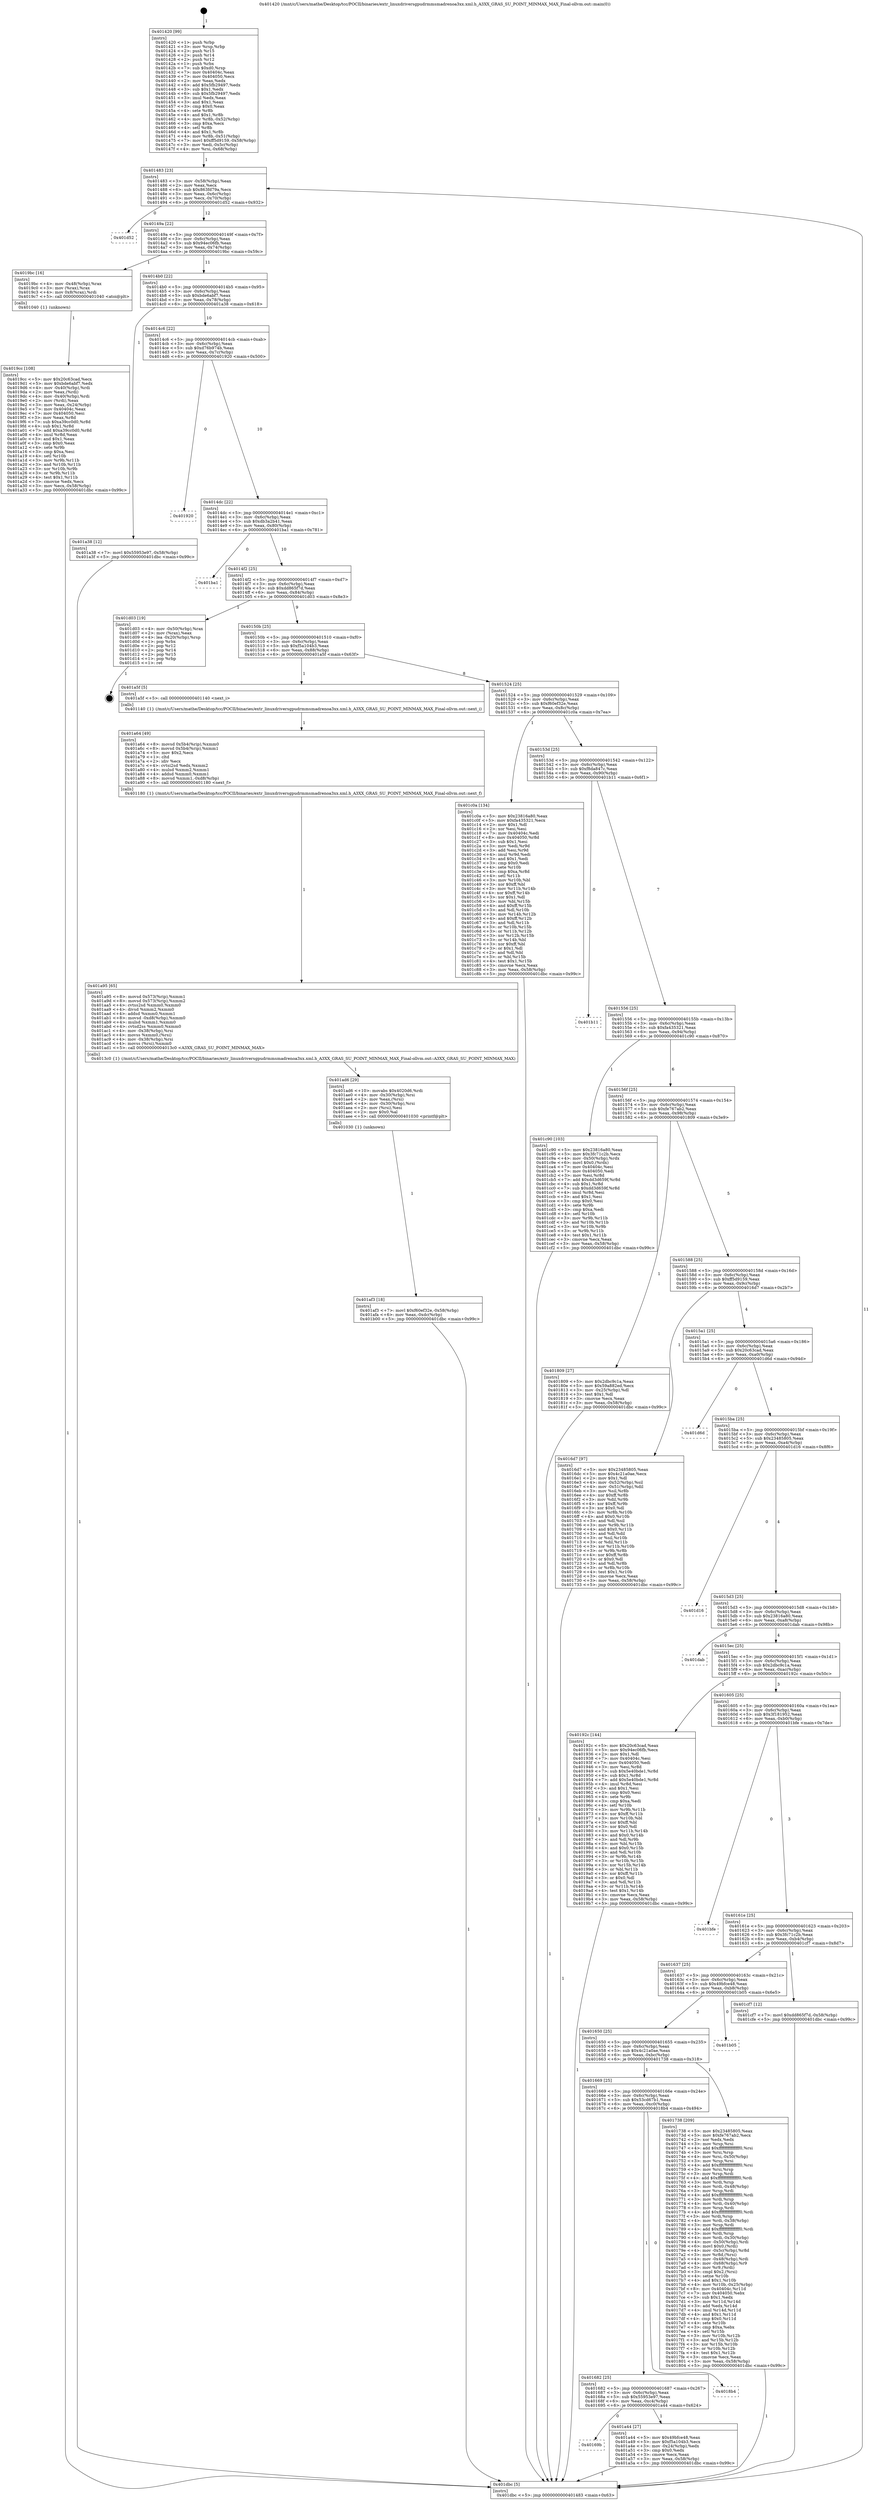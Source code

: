 digraph "0x401420" {
  label = "0x401420 (/mnt/c/Users/mathe/Desktop/tcc/POCII/binaries/extr_linuxdriversgpudrmmsmadrenoa3xx.xml.h_A3XX_GRAS_SU_POINT_MINMAX_MAX_Final-ollvm.out::main(0))"
  labelloc = "t"
  node[shape=record]

  Entry [label="",width=0.3,height=0.3,shape=circle,fillcolor=black,style=filled]
  "0x401483" [label="{
     0x401483 [23]\l
     | [instrs]\l
     &nbsp;&nbsp;0x401483 \<+3\>: mov -0x58(%rbp),%eax\l
     &nbsp;&nbsp;0x401486 \<+2\>: mov %eax,%ecx\l
     &nbsp;&nbsp;0x401488 \<+6\>: sub $0x863fd79a,%ecx\l
     &nbsp;&nbsp;0x40148e \<+3\>: mov %eax,-0x6c(%rbp)\l
     &nbsp;&nbsp;0x401491 \<+3\>: mov %ecx,-0x70(%rbp)\l
     &nbsp;&nbsp;0x401494 \<+6\>: je 0000000000401d52 \<main+0x932\>\l
  }"]
  "0x401d52" [label="{
     0x401d52\l
  }", style=dashed]
  "0x40149a" [label="{
     0x40149a [22]\l
     | [instrs]\l
     &nbsp;&nbsp;0x40149a \<+5\>: jmp 000000000040149f \<main+0x7f\>\l
     &nbsp;&nbsp;0x40149f \<+3\>: mov -0x6c(%rbp),%eax\l
     &nbsp;&nbsp;0x4014a2 \<+5\>: sub $0x94ec06fb,%eax\l
     &nbsp;&nbsp;0x4014a7 \<+3\>: mov %eax,-0x74(%rbp)\l
     &nbsp;&nbsp;0x4014aa \<+6\>: je 00000000004019bc \<main+0x59c\>\l
  }"]
  Exit [label="",width=0.3,height=0.3,shape=circle,fillcolor=black,style=filled,peripheries=2]
  "0x4019bc" [label="{
     0x4019bc [16]\l
     | [instrs]\l
     &nbsp;&nbsp;0x4019bc \<+4\>: mov -0x48(%rbp),%rax\l
     &nbsp;&nbsp;0x4019c0 \<+3\>: mov (%rax),%rax\l
     &nbsp;&nbsp;0x4019c3 \<+4\>: mov 0x8(%rax),%rdi\l
     &nbsp;&nbsp;0x4019c7 \<+5\>: call 0000000000401040 \<atoi@plt\>\l
     | [calls]\l
     &nbsp;&nbsp;0x401040 \{1\} (unknown)\l
  }"]
  "0x4014b0" [label="{
     0x4014b0 [22]\l
     | [instrs]\l
     &nbsp;&nbsp;0x4014b0 \<+5\>: jmp 00000000004014b5 \<main+0x95\>\l
     &nbsp;&nbsp;0x4014b5 \<+3\>: mov -0x6c(%rbp),%eax\l
     &nbsp;&nbsp;0x4014b8 \<+5\>: sub $0xbde6abf7,%eax\l
     &nbsp;&nbsp;0x4014bd \<+3\>: mov %eax,-0x78(%rbp)\l
     &nbsp;&nbsp;0x4014c0 \<+6\>: je 0000000000401a38 \<main+0x618\>\l
  }"]
  "0x401af3" [label="{
     0x401af3 [18]\l
     | [instrs]\l
     &nbsp;&nbsp;0x401af3 \<+7\>: movl $0xf60ef32e,-0x58(%rbp)\l
     &nbsp;&nbsp;0x401afa \<+6\>: mov %eax,-0xdc(%rbp)\l
     &nbsp;&nbsp;0x401b00 \<+5\>: jmp 0000000000401dbc \<main+0x99c\>\l
  }"]
  "0x401a38" [label="{
     0x401a38 [12]\l
     | [instrs]\l
     &nbsp;&nbsp;0x401a38 \<+7\>: movl $0x55953e97,-0x58(%rbp)\l
     &nbsp;&nbsp;0x401a3f \<+5\>: jmp 0000000000401dbc \<main+0x99c\>\l
  }"]
  "0x4014c6" [label="{
     0x4014c6 [22]\l
     | [instrs]\l
     &nbsp;&nbsp;0x4014c6 \<+5\>: jmp 00000000004014cb \<main+0xab\>\l
     &nbsp;&nbsp;0x4014cb \<+3\>: mov -0x6c(%rbp),%eax\l
     &nbsp;&nbsp;0x4014ce \<+5\>: sub $0xd76b974b,%eax\l
     &nbsp;&nbsp;0x4014d3 \<+3\>: mov %eax,-0x7c(%rbp)\l
     &nbsp;&nbsp;0x4014d6 \<+6\>: je 0000000000401920 \<main+0x500\>\l
  }"]
  "0x401ad6" [label="{
     0x401ad6 [29]\l
     | [instrs]\l
     &nbsp;&nbsp;0x401ad6 \<+10\>: movabs $0x4020d6,%rdi\l
     &nbsp;&nbsp;0x401ae0 \<+4\>: mov -0x30(%rbp),%rsi\l
     &nbsp;&nbsp;0x401ae4 \<+2\>: mov %eax,(%rsi)\l
     &nbsp;&nbsp;0x401ae6 \<+4\>: mov -0x30(%rbp),%rsi\l
     &nbsp;&nbsp;0x401aea \<+2\>: mov (%rsi),%esi\l
     &nbsp;&nbsp;0x401aec \<+2\>: mov $0x0,%al\l
     &nbsp;&nbsp;0x401aee \<+5\>: call 0000000000401030 \<printf@plt\>\l
     | [calls]\l
     &nbsp;&nbsp;0x401030 \{1\} (unknown)\l
  }"]
  "0x401920" [label="{
     0x401920\l
  }", style=dashed]
  "0x4014dc" [label="{
     0x4014dc [22]\l
     | [instrs]\l
     &nbsp;&nbsp;0x4014dc \<+5\>: jmp 00000000004014e1 \<main+0xc1\>\l
     &nbsp;&nbsp;0x4014e1 \<+3\>: mov -0x6c(%rbp),%eax\l
     &nbsp;&nbsp;0x4014e4 \<+5\>: sub $0xdb3a2b41,%eax\l
     &nbsp;&nbsp;0x4014e9 \<+3\>: mov %eax,-0x80(%rbp)\l
     &nbsp;&nbsp;0x4014ec \<+6\>: je 0000000000401ba1 \<main+0x781\>\l
  }"]
  "0x401a95" [label="{
     0x401a95 [65]\l
     | [instrs]\l
     &nbsp;&nbsp;0x401a95 \<+8\>: movsd 0x573(%rip),%xmm1\l
     &nbsp;&nbsp;0x401a9d \<+8\>: movsd 0x573(%rip),%xmm2\l
     &nbsp;&nbsp;0x401aa5 \<+4\>: cvtss2sd %xmm0,%xmm0\l
     &nbsp;&nbsp;0x401aa9 \<+4\>: divsd %xmm2,%xmm0\l
     &nbsp;&nbsp;0x401aad \<+4\>: addsd %xmm0,%xmm1\l
     &nbsp;&nbsp;0x401ab1 \<+8\>: movsd -0xd8(%rbp),%xmm0\l
     &nbsp;&nbsp;0x401ab9 \<+4\>: mulsd %xmm1,%xmm0\l
     &nbsp;&nbsp;0x401abd \<+4\>: cvtsd2ss %xmm0,%xmm0\l
     &nbsp;&nbsp;0x401ac1 \<+4\>: mov -0x38(%rbp),%rsi\l
     &nbsp;&nbsp;0x401ac5 \<+4\>: movss %xmm0,(%rsi)\l
     &nbsp;&nbsp;0x401ac9 \<+4\>: mov -0x38(%rbp),%rsi\l
     &nbsp;&nbsp;0x401acd \<+4\>: movss (%rsi),%xmm0\l
     &nbsp;&nbsp;0x401ad1 \<+5\>: call 00000000004013c0 \<A3XX_GRAS_SU_POINT_MINMAX_MAX\>\l
     | [calls]\l
     &nbsp;&nbsp;0x4013c0 \{1\} (/mnt/c/Users/mathe/Desktop/tcc/POCII/binaries/extr_linuxdriversgpudrmmsmadrenoa3xx.xml.h_A3XX_GRAS_SU_POINT_MINMAX_MAX_Final-ollvm.out::A3XX_GRAS_SU_POINT_MINMAX_MAX)\l
  }"]
  "0x401ba1" [label="{
     0x401ba1\l
  }", style=dashed]
  "0x4014f2" [label="{
     0x4014f2 [25]\l
     | [instrs]\l
     &nbsp;&nbsp;0x4014f2 \<+5\>: jmp 00000000004014f7 \<main+0xd7\>\l
     &nbsp;&nbsp;0x4014f7 \<+3\>: mov -0x6c(%rbp),%eax\l
     &nbsp;&nbsp;0x4014fa \<+5\>: sub $0xdd865f7d,%eax\l
     &nbsp;&nbsp;0x4014ff \<+6\>: mov %eax,-0x84(%rbp)\l
     &nbsp;&nbsp;0x401505 \<+6\>: je 0000000000401d03 \<main+0x8e3\>\l
  }"]
  "0x401a64" [label="{
     0x401a64 [49]\l
     | [instrs]\l
     &nbsp;&nbsp;0x401a64 \<+8\>: movsd 0x5b4(%rip),%xmm0\l
     &nbsp;&nbsp;0x401a6c \<+8\>: movsd 0x5b4(%rip),%xmm1\l
     &nbsp;&nbsp;0x401a74 \<+5\>: mov $0x2,%ecx\l
     &nbsp;&nbsp;0x401a79 \<+1\>: cltd\l
     &nbsp;&nbsp;0x401a7a \<+2\>: idiv %ecx\l
     &nbsp;&nbsp;0x401a7c \<+4\>: cvtsi2sd %edx,%xmm2\l
     &nbsp;&nbsp;0x401a80 \<+4\>: mulsd %xmm2,%xmm1\l
     &nbsp;&nbsp;0x401a84 \<+4\>: addsd %xmm0,%xmm1\l
     &nbsp;&nbsp;0x401a88 \<+8\>: movsd %xmm1,-0xd8(%rbp)\l
     &nbsp;&nbsp;0x401a90 \<+5\>: call 0000000000401180 \<next_f\>\l
     | [calls]\l
     &nbsp;&nbsp;0x401180 \{1\} (/mnt/c/Users/mathe/Desktop/tcc/POCII/binaries/extr_linuxdriversgpudrmmsmadrenoa3xx.xml.h_A3XX_GRAS_SU_POINT_MINMAX_MAX_Final-ollvm.out::next_f)\l
  }"]
  "0x401d03" [label="{
     0x401d03 [19]\l
     | [instrs]\l
     &nbsp;&nbsp;0x401d03 \<+4\>: mov -0x50(%rbp),%rax\l
     &nbsp;&nbsp;0x401d07 \<+2\>: mov (%rax),%eax\l
     &nbsp;&nbsp;0x401d09 \<+4\>: lea -0x20(%rbp),%rsp\l
     &nbsp;&nbsp;0x401d0d \<+1\>: pop %rbx\l
     &nbsp;&nbsp;0x401d0e \<+2\>: pop %r12\l
     &nbsp;&nbsp;0x401d10 \<+2\>: pop %r14\l
     &nbsp;&nbsp;0x401d12 \<+2\>: pop %r15\l
     &nbsp;&nbsp;0x401d14 \<+1\>: pop %rbp\l
     &nbsp;&nbsp;0x401d15 \<+1\>: ret\l
  }"]
  "0x40150b" [label="{
     0x40150b [25]\l
     | [instrs]\l
     &nbsp;&nbsp;0x40150b \<+5\>: jmp 0000000000401510 \<main+0xf0\>\l
     &nbsp;&nbsp;0x401510 \<+3\>: mov -0x6c(%rbp),%eax\l
     &nbsp;&nbsp;0x401513 \<+5\>: sub $0xf5a104b3,%eax\l
     &nbsp;&nbsp;0x401518 \<+6\>: mov %eax,-0x88(%rbp)\l
     &nbsp;&nbsp;0x40151e \<+6\>: je 0000000000401a5f \<main+0x63f\>\l
  }"]
  "0x40169b" [label="{
     0x40169b\l
  }", style=dashed]
  "0x401a5f" [label="{
     0x401a5f [5]\l
     | [instrs]\l
     &nbsp;&nbsp;0x401a5f \<+5\>: call 0000000000401140 \<next_i\>\l
     | [calls]\l
     &nbsp;&nbsp;0x401140 \{1\} (/mnt/c/Users/mathe/Desktop/tcc/POCII/binaries/extr_linuxdriversgpudrmmsmadrenoa3xx.xml.h_A3XX_GRAS_SU_POINT_MINMAX_MAX_Final-ollvm.out::next_i)\l
  }"]
  "0x401524" [label="{
     0x401524 [25]\l
     | [instrs]\l
     &nbsp;&nbsp;0x401524 \<+5\>: jmp 0000000000401529 \<main+0x109\>\l
     &nbsp;&nbsp;0x401529 \<+3\>: mov -0x6c(%rbp),%eax\l
     &nbsp;&nbsp;0x40152c \<+5\>: sub $0xf60ef32e,%eax\l
     &nbsp;&nbsp;0x401531 \<+6\>: mov %eax,-0x8c(%rbp)\l
     &nbsp;&nbsp;0x401537 \<+6\>: je 0000000000401c0a \<main+0x7ea\>\l
  }"]
  "0x401a44" [label="{
     0x401a44 [27]\l
     | [instrs]\l
     &nbsp;&nbsp;0x401a44 \<+5\>: mov $0x49bfce48,%eax\l
     &nbsp;&nbsp;0x401a49 \<+5\>: mov $0xf5a104b3,%ecx\l
     &nbsp;&nbsp;0x401a4e \<+3\>: mov -0x24(%rbp),%edx\l
     &nbsp;&nbsp;0x401a51 \<+3\>: cmp $0x0,%edx\l
     &nbsp;&nbsp;0x401a54 \<+3\>: cmove %ecx,%eax\l
     &nbsp;&nbsp;0x401a57 \<+3\>: mov %eax,-0x58(%rbp)\l
     &nbsp;&nbsp;0x401a5a \<+5\>: jmp 0000000000401dbc \<main+0x99c\>\l
  }"]
  "0x401c0a" [label="{
     0x401c0a [134]\l
     | [instrs]\l
     &nbsp;&nbsp;0x401c0a \<+5\>: mov $0x23816a80,%eax\l
     &nbsp;&nbsp;0x401c0f \<+5\>: mov $0xfa435321,%ecx\l
     &nbsp;&nbsp;0x401c14 \<+2\>: mov $0x1,%dl\l
     &nbsp;&nbsp;0x401c16 \<+2\>: xor %esi,%esi\l
     &nbsp;&nbsp;0x401c18 \<+7\>: mov 0x40404c,%edi\l
     &nbsp;&nbsp;0x401c1f \<+8\>: mov 0x404050,%r8d\l
     &nbsp;&nbsp;0x401c27 \<+3\>: sub $0x1,%esi\l
     &nbsp;&nbsp;0x401c2a \<+3\>: mov %edi,%r9d\l
     &nbsp;&nbsp;0x401c2d \<+3\>: add %esi,%r9d\l
     &nbsp;&nbsp;0x401c30 \<+4\>: imul %r9d,%edi\l
     &nbsp;&nbsp;0x401c34 \<+3\>: and $0x1,%edi\l
     &nbsp;&nbsp;0x401c37 \<+3\>: cmp $0x0,%edi\l
     &nbsp;&nbsp;0x401c3a \<+4\>: sete %r10b\l
     &nbsp;&nbsp;0x401c3e \<+4\>: cmp $0xa,%r8d\l
     &nbsp;&nbsp;0x401c42 \<+4\>: setl %r11b\l
     &nbsp;&nbsp;0x401c46 \<+3\>: mov %r10b,%bl\l
     &nbsp;&nbsp;0x401c49 \<+3\>: xor $0xff,%bl\l
     &nbsp;&nbsp;0x401c4c \<+3\>: mov %r11b,%r14b\l
     &nbsp;&nbsp;0x401c4f \<+4\>: xor $0xff,%r14b\l
     &nbsp;&nbsp;0x401c53 \<+3\>: xor $0x1,%dl\l
     &nbsp;&nbsp;0x401c56 \<+3\>: mov %bl,%r15b\l
     &nbsp;&nbsp;0x401c59 \<+4\>: and $0xff,%r15b\l
     &nbsp;&nbsp;0x401c5d \<+3\>: and %dl,%r10b\l
     &nbsp;&nbsp;0x401c60 \<+3\>: mov %r14b,%r12b\l
     &nbsp;&nbsp;0x401c63 \<+4\>: and $0xff,%r12b\l
     &nbsp;&nbsp;0x401c67 \<+3\>: and %dl,%r11b\l
     &nbsp;&nbsp;0x401c6a \<+3\>: or %r10b,%r15b\l
     &nbsp;&nbsp;0x401c6d \<+3\>: or %r11b,%r12b\l
     &nbsp;&nbsp;0x401c70 \<+3\>: xor %r12b,%r15b\l
     &nbsp;&nbsp;0x401c73 \<+3\>: or %r14b,%bl\l
     &nbsp;&nbsp;0x401c76 \<+3\>: xor $0xff,%bl\l
     &nbsp;&nbsp;0x401c79 \<+3\>: or $0x1,%dl\l
     &nbsp;&nbsp;0x401c7c \<+2\>: and %dl,%bl\l
     &nbsp;&nbsp;0x401c7e \<+3\>: or %bl,%r15b\l
     &nbsp;&nbsp;0x401c81 \<+4\>: test $0x1,%r15b\l
     &nbsp;&nbsp;0x401c85 \<+3\>: cmovne %ecx,%eax\l
     &nbsp;&nbsp;0x401c88 \<+3\>: mov %eax,-0x58(%rbp)\l
     &nbsp;&nbsp;0x401c8b \<+5\>: jmp 0000000000401dbc \<main+0x99c\>\l
  }"]
  "0x40153d" [label="{
     0x40153d [25]\l
     | [instrs]\l
     &nbsp;&nbsp;0x40153d \<+5\>: jmp 0000000000401542 \<main+0x122\>\l
     &nbsp;&nbsp;0x401542 \<+3\>: mov -0x6c(%rbp),%eax\l
     &nbsp;&nbsp;0x401545 \<+5\>: sub $0xf8da847c,%eax\l
     &nbsp;&nbsp;0x40154a \<+6\>: mov %eax,-0x90(%rbp)\l
     &nbsp;&nbsp;0x401550 \<+6\>: je 0000000000401b11 \<main+0x6f1\>\l
  }"]
  "0x401682" [label="{
     0x401682 [25]\l
     | [instrs]\l
     &nbsp;&nbsp;0x401682 \<+5\>: jmp 0000000000401687 \<main+0x267\>\l
     &nbsp;&nbsp;0x401687 \<+3\>: mov -0x6c(%rbp),%eax\l
     &nbsp;&nbsp;0x40168a \<+5\>: sub $0x55953e97,%eax\l
     &nbsp;&nbsp;0x40168f \<+6\>: mov %eax,-0xc4(%rbp)\l
     &nbsp;&nbsp;0x401695 \<+6\>: je 0000000000401a44 \<main+0x624\>\l
  }"]
  "0x401b11" [label="{
     0x401b11\l
  }", style=dashed]
  "0x401556" [label="{
     0x401556 [25]\l
     | [instrs]\l
     &nbsp;&nbsp;0x401556 \<+5\>: jmp 000000000040155b \<main+0x13b\>\l
     &nbsp;&nbsp;0x40155b \<+3\>: mov -0x6c(%rbp),%eax\l
     &nbsp;&nbsp;0x40155e \<+5\>: sub $0xfa435321,%eax\l
     &nbsp;&nbsp;0x401563 \<+6\>: mov %eax,-0x94(%rbp)\l
     &nbsp;&nbsp;0x401569 \<+6\>: je 0000000000401c90 \<main+0x870\>\l
  }"]
  "0x4018b4" [label="{
     0x4018b4\l
  }", style=dashed]
  "0x401c90" [label="{
     0x401c90 [103]\l
     | [instrs]\l
     &nbsp;&nbsp;0x401c90 \<+5\>: mov $0x23816a80,%eax\l
     &nbsp;&nbsp;0x401c95 \<+5\>: mov $0x3fc71c2b,%ecx\l
     &nbsp;&nbsp;0x401c9a \<+4\>: mov -0x50(%rbp),%rdx\l
     &nbsp;&nbsp;0x401c9e \<+6\>: movl $0x0,(%rdx)\l
     &nbsp;&nbsp;0x401ca4 \<+7\>: mov 0x40404c,%esi\l
     &nbsp;&nbsp;0x401cab \<+7\>: mov 0x404050,%edi\l
     &nbsp;&nbsp;0x401cb2 \<+3\>: mov %esi,%r8d\l
     &nbsp;&nbsp;0x401cb5 \<+7\>: add $0xdd3d659f,%r8d\l
     &nbsp;&nbsp;0x401cbc \<+4\>: sub $0x1,%r8d\l
     &nbsp;&nbsp;0x401cc0 \<+7\>: sub $0xdd3d659f,%r8d\l
     &nbsp;&nbsp;0x401cc7 \<+4\>: imul %r8d,%esi\l
     &nbsp;&nbsp;0x401ccb \<+3\>: and $0x1,%esi\l
     &nbsp;&nbsp;0x401cce \<+3\>: cmp $0x0,%esi\l
     &nbsp;&nbsp;0x401cd1 \<+4\>: sete %r9b\l
     &nbsp;&nbsp;0x401cd5 \<+3\>: cmp $0xa,%edi\l
     &nbsp;&nbsp;0x401cd8 \<+4\>: setl %r10b\l
     &nbsp;&nbsp;0x401cdc \<+3\>: mov %r9b,%r11b\l
     &nbsp;&nbsp;0x401cdf \<+3\>: and %r10b,%r11b\l
     &nbsp;&nbsp;0x401ce2 \<+3\>: xor %r10b,%r9b\l
     &nbsp;&nbsp;0x401ce5 \<+3\>: or %r9b,%r11b\l
     &nbsp;&nbsp;0x401ce8 \<+4\>: test $0x1,%r11b\l
     &nbsp;&nbsp;0x401cec \<+3\>: cmovne %ecx,%eax\l
     &nbsp;&nbsp;0x401cef \<+3\>: mov %eax,-0x58(%rbp)\l
     &nbsp;&nbsp;0x401cf2 \<+5\>: jmp 0000000000401dbc \<main+0x99c\>\l
  }"]
  "0x40156f" [label="{
     0x40156f [25]\l
     | [instrs]\l
     &nbsp;&nbsp;0x40156f \<+5\>: jmp 0000000000401574 \<main+0x154\>\l
     &nbsp;&nbsp;0x401574 \<+3\>: mov -0x6c(%rbp),%eax\l
     &nbsp;&nbsp;0x401577 \<+5\>: sub $0xfe767ab2,%eax\l
     &nbsp;&nbsp;0x40157c \<+6\>: mov %eax,-0x98(%rbp)\l
     &nbsp;&nbsp;0x401582 \<+6\>: je 0000000000401809 \<main+0x3e9\>\l
  }"]
  "0x4019cc" [label="{
     0x4019cc [108]\l
     | [instrs]\l
     &nbsp;&nbsp;0x4019cc \<+5\>: mov $0x20c63cad,%ecx\l
     &nbsp;&nbsp;0x4019d1 \<+5\>: mov $0xbde6abf7,%edx\l
     &nbsp;&nbsp;0x4019d6 \<+4\>: mov -0x40(%rbp),%rdi\l
     &nbsp;&nbsp;0x4019da \<+2\>: mov %eax,(%rdi)\l
     &nbsp;&nbsp;0x4019dc \<+4\>: mov -0x40(%rbp),%rdi\l
     &nbsp;&nbsp;0x4019e0 \<+2\>: mov (%rdi),%eax\l
     &nbsp;&nbsp;0x4019e2 \<+3\>: mov %eax,-0x24(%rbp)\l
     &nbsp;&nbsp;0x4019e5 \<+7\>: mov 0x40404c,%eax\l
     &nbsp;&nbsp;0x4019ec \<+7\>: mov 0x404050,%esi\l
     &nbsp;&nbsp;0x4019f3 \<+3\>: mov %eax,%r8d\l
     &nbsp;&nbsp;0x4019f6 \<+7\>: sub $0xa39cc0d0,%r8d\l
     &nbsp;&nbsp;0x4019fd \<+4\>: sub $0x1,%r8d\l
     &nbsp;&nbsp;0x401a01 \<+7\>: add $0xa39cc0d0,%r8d\l
     &nbsp;&nbsp;0x401a08 \<+4\>: imul %r8d,%eax\l
     &nbsp;&nbsp;0x401a0c \<+3\>: and $0x1,%eax\l
     &nbsp;&nbsp;0x401a0f \<+3\>: cmp $0x0,%eax\l
     &nbsp;&nbsp;0x401a12 \<+4\>: sete %r9b\l
     &nbsp;&nbsp;0x401a16 \<+3\>: cmp $0xa,%esi\l
     &nbsp;&nbsp;0x401a19 \<+4\>: setl %r10b\l
     &nbsp;&nbsp;0x401a1d \<+3\>: mov %r9b,%r11b\l
     &nbsp;&nbsp;0x401a20 \<+3\>: and %r10b,%r11b\l
     &nbsp;&nbsp;0x401a23 \<+3\>: xor %r10b,%r9b\l
     &nbsp;&nbsp;0x401a26 \<+3\>: or %r9b,%r11b\l
     &nbsp;&nbsp;0x401a29 \<+4\>: test $0x1,%r11b\l
     &nbsp;&nbsp;0x401a2d \<+3\>: cmovne %edx,%ecx\l
     &nbsp;&nbsp;0x401a30 \<+3\>: mov %ecx,-0x58(%rbp)\l
     &nbsp;&nbsp;0x401a33 \<+5\>: jmp 0000000000401dbc \<main+0x99c\>\l
  }"]
  "0x401809" [label="{
     0x401809 [27]\l
     | [instrs]\l
     &nbsp;&nbsp;0x401809 \<+5\>: mov $0x2dbc9c1a,%eax\l
     &nbsp;&nbsp;0x40180e \<+5\>: mov $0x59a882ed,%ecx\l
     &nbsp;&nbsp;0x401813 \<+3\>: mov -0x25(%rbp),%dl\l
     &nbsp;&nbsp;0x401816 \<+3\>: test $0x1,%dl\l
     &nbsp;&nbsp;0x401819 \<+3\>: cmovne %ecx,%eax\l
     &nbsp;&nbsp;0x40181c \<+3\>: mov %eax,-0x58(%rbp)\l
     &nbsp;&nbsp;0x40181f \<+5\>: jmp 0000000000401dbc \<main+0x99c\>\l
  }"]
  "0x401588" [label="{
     0x401588 [25]\l
     | [instrs]\l
     &nbsp;&nbsp;0x401588 \<+5\>: jmp 000000000040158d \<main+0x16d\>\l
     &nbsp;&nbsp;0x40158d \<+3\>: mov -0x6c(%rbp),%eax\l
     &nbsp;&nbsp;0x401590 \<+5\>: sub $0xff5d9159,%eax\l
     &nbsp;&nbsp;0x401595 \<+6\>: mov %eax,-0x9c(%rbp)\l
     &nbsp;&nbsp;0x40159b \<+6\>: je 00000000004016d7 \<main+0x2b7\>\l
  }"]
  "0x401669" [label="{
     0x401669 [25]\l
     | [instrs]\l
     &nbsp;&nbsp;0x401669 \<+5\>: jmp 000000000040166e \<main+0x24e\>\l
     &nbsp;&nbsp;0x40166e \<+3\>: mov -0x6c(%rbp),%eax\l
     &nbsp;&nbsp;0x401671 \<+5\>: sub $0x53cd67b1,%eax\l
     &nbsp;&nbsp;0x401676 \<+6\>: mov %eax,-0xc0(%rbp)\l
     &nbsp;&nbsp;0x40167c \<+6\>: je 00000000004018b4 \<main+0x494\>\l
  }"]
  "0x4016d7" [label="{
     0x4016d7 [97]\l
     | [instrs]\l
     &nbsp;&nbsp;0x4016d7 \<+5\>: mov $0x23485805,%eax\l
     &nbsp;&nbsp;0x4016dc \<+5\>: mov $0x4c21a0ae,%ecx\l
     &nbsp;&nbsp;0x4016e1 \<+2\>: mov $0x1,%dl\l
     &nbsp;&nbsp;0x4016e3 \<+4\>: mov -0x52(%rbp),%sil\l
     &nbsp;&nbsp;0x4016e7 \<+4\>: mov -0x51(%rbp),%dil\l
     &nbsp;&nbsp;0x4016eb \<+3\>: mov %sil,%r8b\l
     &nbsp;&nbsp;0x4016ee \<+4\>: xor $0xff,%r8b\l
     &nbsp;&nbsp;0x4016f2 \<+3\>: mov %dil,%r9b\l
     &nbsp;&nbsp;0x4016f5 \<+4\>: xor $0xff,%r9b\l
     &nbsp;&nbsp;0x4016f9 \<+3\>: xor $0x0,%dl\l
     &nbsp;&nbsp;0x4016fc \<+3\>: mov %r8b,%r10b\l
     &nbsp;&nbsp;0x4016ff \<+4\>: and $0x0,%r10b\l
     &nbsp;&nbsp;0x401703 \<+3\>: and %dl,%sil\l
     &nbsp;&nbsp;0x401706 \<+3\>: mov %r9b,%r11b\l
     &nbsp;&nbsp;0x401709 \<+4\>: and $0x0,%r11b\l
     &nbsp;&nbsp;0x40170d \<+3\>: and %dl,%dil\l
     &nbsp;&nbsp;0x401710 \<+3\>: or %sil,%r10b\l
     &nbsp;&nbsp;0x401713 \<+3\>: or %dil,%r11b\l
     &nbsp;&nbsp;0x401716 \<+3\>: xor %r11b,%r10b\l
     &nbsp;&nbsp;0x401719 \<+3\>: or %r9b,%r8b\l
     &nbsp;&nbsp;0x40171c \<+4\>: xor $0xff,%r8b\l
     &nbsp;&nbsp;0x401720 \<+3\>: or $0x0,%dl\l
     &nbsp;&nbsp;0x401723 \<+3\>: and %dl,%r8b\l
     &nbsp;&nbsp;0x401726 \<+3\>: or %r8b,%r10b\l
     &nbsp;&nbsp;0x401729 \<+4\>: test $0x1,%r10b\l
     &nbsp;&nbsp;0x40172d \<+3\>: cmovne %ecx,%eax\l
     &nbsp;&nbsp;0x401730 \<+3\>: mov %eax,-0x58(%rbp)\l
     &nbsp;&nbsp;0x401733 \<+5\>: jmp 0000000000401dbc \<main+0x99c\>\l
  }"]
  "0x4015a1" [label="{
     0x4015a1 [25]\l
     | [instrs]\l
     &nbsp;&nbsp;0x4015a1 \<+5\>: jmp 00000000004015a6 \<main+0x186\>\l
     &nbsp;&nbsp;0x4015a6 \<+3\>: mov -0x6c(%rbp),%eax\l
     &nbsp;&nbsp;0x4015a9 \<+5\>: sub $0x20c63cad,%eax\l
     &nbsp;&nbsp;0x4015ae \<+6\>: mov %eax,-0xa0(%rbp)\l
     &nbsp;&nbsp;0x4015b4 \<+6\>: je 0000000000401d6d \<main+0x94d\>\l
  }"]
  "0x401dbc" [label="{
     0x401dbc [5]\l
     | [instrs]\l
     &nbsp;&nbsp;0x401dbc \<+5\>: jmp 0000000000401483 \<main+0x63\>\l
  }"]
  "0x401420" [label="{
     0x401420 [99]\l
     | [instrs]\l
     &nbsp;&nbsp;0x401420 \<+1\>: push %rbp\l
     &nbsp;&nbsp;0x401421 \<+3\>: mov %rsp,%rbp\l
     &nbsp;&nbsp;0x401424 \<+2\>: push %r15\l
     &nbsp;&nbsp;0x401426 \<+2\>: push %r14\l
     &nbsp;&nbsp;0x401428 \<+2\>: push %r12\l
     &nbsp;&nbsp;0x40142a \<+1\>: push %rbx\l
     &nbsp;&nbsp;0x40142b \<+7\>: sub $0xd0,%rsp\l
     &nbsp;&nbsp;0x401432 \<+7\>: mov 0x40404c,%eax\l
     &nbsp;&nbsp;0x401439 \<+7\>: mov 0x404050,%ecx\l
     &nbsp;&nbsp;0x401440 \<+2\>: mov %eax,%edx\l
     &nbsp;&nbsp;0x401442 \<+6\>: add $0x5fb29497,%edx\l
     &nbsp;&nbsp;0x401448 \<+3\>: sub $0x1,%edx\l
     &nbsp;&nbsp;0x40144b \<+6\>: sub $0x5fb29497,%edx\l
     &nbsp;&nbsp;0x401451 \<+3\>: imul %edx,%eax\l
     &nbsp;&nbsp;0x401454 \<+3\>: and $0x1,%eax\l
     &nbsp;&nbsp;0x401457 \<+3\>: cmp $0x0,%eax\l
     &nbsp;&nbsp;0x40145a \<+4\>: sete %r8b\l
     &nbsp;&nbsp;0x40145e \<+4\>: and $0x1,%r8b\l
     &nbsp;&nbsp;0x401462 \<+4\>: mov %r8b,-0x52(%rbp)\l
     &nbsp;&nbsp;0x401466 \<+3\>: cmp $0xa,%ecx\l
     &nbsp;&nbsp;0x401469 \<+4\>: setl %r8b\l
     &nbsp;&nbsp;0x40146d \<+4\>: and $0x1,%r8b\l
     &nbsp;&nbsp;0x401471 \<+4\>: mov %r8b,-0x51(%rbp)\l
     &nbsp;&nbsp;0x401475 \<+7\>: movl $0xff5d9159,-0x58(%rbp)\l
     &nbsp;&nbsp;0x40147c \<+3\>: mov %edi,-0x5c(%rbp)\l
     &nbsp;&nbsp;0x40147f \<+4\>: mov %rsi,-0x68(%rbp)\l
  }"]
  "0x401738" [label="{
     0x401738 [209]\l
     | [instrs]\l
     &nbsp;&nbsp;0x401738 \<+5\>: mov $0x23485805,%eax\l
     &nbsp;&nbsp;0x40173d \<+5\>: mov $0xfe767ab2,%ecx\l
     &nbsp;&nbsp;0x401742 \<+2\>: xor %edx,%edx\l
     &nbsp;&nbsp;0x401744 \<+3\>: mov %rsp,%rsi\l
     &nbsp;&nbsp;0x401747 \<+4\>: add $0xfffffffffffffff0,%rsi\l
     &nbsp;&nbsp;0x40174b \<+3\>: mov %rsi,%rsp\l
     &nbsp;&nbsp;0x40174e \<+4\>: mov %rsi,-0x50(%rbp)\l
     &nbsp;&nbsp;0x401752 \<+3\>: mov %rsp,%rsi\l
     &nbsp;&nbsp;0x401755 \<+4\>: add $0xfffffffffffffff0,%rsi\l
     &nbsp;&nbsp;0x401759 \<+3\>: mov %rsi,%rsp\l
     &nbsp;&nbsp;0x40175c \<+3\>: mov %rsp,%rdi\l
     &nbsp;&nbsp;0x40175f \<+4\>: add $0xfffffffffffffff0,%rdi\l
     &nbsp;&nbsp;0x401763 \<+3\>: mov %rdi,%rsp\l
     &nbsp;&nbsp;0x401766 \<+4\>: mov %rdi,-0x48(%rbp)\l
     &nbsp;&nbsp;0x40176a \<+3\>: mov %rsp,%rdi\l
     &nbsp;&nbsp;0x40176d \<+4\>: add $0xfffffffffffffff0,%rdi\l
     &nbsp;&nbsp;0x401771 \<+3\>: mov %rdi,%rsp\l
     &nbsp;&nbsp;0x401774 \<+4\>: mov %rdi,-0x40(%rbp)\l
     &nbsp;&nbsp;0x401778 \<+3\>: mov %rsp,%rdi\l
     &nbsp;&nbsp;0x40177b \<+4\>: add $0xfffffffffffffff0,%rdi\l
     &nbsp;&nbsp;0x40177f \<+3\>: mov %rdi,%rsp\l
     &nbsp;&nbsp;0x401782 \<+4\>: mov %rdi,-0x38(%rbp)\l
     &nbsp;&nbsp;0x401786 \<+3\>: mov %rsp,%rdi\l
     &nbsp;&nbsp;0x401789 \<+4\>: add $0xfffffffffffffff0,%rdi\l
     &nbsp;&nbsp;0x40178d \<+3\>: mov %rdi,%rsp\l
     &nbsp;&nbsp;0x401790 \<+4\>: mov %rdi,-0x30(%rbp)\l
     &nbsp;&nbsp;0x401794 \<+4\>: mov -0x50(%rbp),%rdi\l
     &nbsp;&nbsp;0x401798 \<+6\>: movl $0x0,(%rdi)\l
     &nbsp;&nbsp;0x40179e \<+4\>: mov -0x5c(%rbp),%r8d\l
     &nbsp;&nbsp;0x4017a2 \<+3\>: mov %r8d,(%rsi)\l
     &nbsp;&nbsp;0x4017a5 \<+4\>: mov -0x48(%rbp),%rdi\l
     &nbsp;&nbsp;0x4017a9 \<+4\>: mov -0x68(%rbp),%r9\l
     &nbsp;&nbsp;0x4017ad \<+3\>: mov %r9,(%rdi)\l
     &nbsp;&nbsp;0x4017b0 \<+3\>: cmpl $0x2,(%rsi)\l
     &nbsp;&nbsp;0x4017b3 \<+4\>: setne %r10b\l
     &nbsp;&nbsp;0x4017b7 \<+4\>: and $0x1,%r10b\l
     &nbsp;&nbsp;0x4017bb \<+4\>: mov %r10b,-0x25(%rbp)\l
     &nbsp;&nbsp;0x4017bf \<+8\>: mov 0x40404c,%r11d\l
     &nbsp;&nbsp;0x4017c7 \<+7\>: mov 0x404050,%ebx\l
     &nbsp;&nbsp;0x4017ce \<+3\>: sub $0x1,%edx\l
     &nbsp;&nbsp;0x4017d1 \<+3\>: mov %r11d,%r14d\l
     &nbsp;&nbsp;0x4017d4 \<+3\>: add %edx,%r14d\l
     &nbsp;&nbsp;0x4017d7 \<+4\>: imul %r14d,%r11d\l
     &nbsp;&nbsp;0x4017db \<+4\>: and $0x1,%r11d\l
     &nbsp;&nbsp;0x4017df \<+4\>: cmp $0x0,%r11d\l
     &nbsp;&nbsp;0x4017e3 \<+4\>: sete %r10b\l
     &nbsp;&nbsp;0x4017e7 \<+3\>: cmp $0xa,%ebx\l
     &nbsp;&nbsp;0x4017ea \<+4\>: setl %r15b\l
     &nbsp;&nbsp;0x4017ee \<+3\>: mov %r10b,%r12b\l
     &nbsp;&nbsp;0x4017f1 \<+3\>: and %r15b,%r12b\l
     &nbsp;&nbsp;0x4017f4 \<+3\>: xor %r15b,%r10b\l
     &nbsp;&nbsp;0x4017f7 \<+3\>: or %r10b,%r12b\l
     &nbsp;&nbsp;0x4017fa \<+4\>: test $0x1,%r12b\l
     &nbsp;&nbsp;0x4017fe \<+3\>: cmovne %ecx,%eax\l
     &nbsp;&nbsp;0x401801 \<+3\>: mov %eax,-0x58(%rbp)\l
     &nbsp;&nbsp;0x401804 \<+5\>: jmp 0000000000401dbc \<main+0x99c\>\l
  }"]
  "0x401d6d" [label="{
     0x401d6d\l
  }", style=dashed]
  "0x4015ba" [label="{
     0x4015ba [25]\l
     | [instrs]\l
     &nbsp;&nbsp;0x4015ba \<+5\>: jmp 00000000004015bf \<main+0x19f\>\l
     &nbsp;&nbsp;0x4015bf \<+3\>: mov -0x6c(%rbp),%eax\l
     &nbsp;&nbsp;0x4015c2 \<+5\>: sub $0x23485805,%eax\l
     &nbsp;&nbsp;0x4015c7 \<+6\>: mov %eax,-0xa4(%rbp)\l
     &nbsp;&nbsp;0x4015cd \<+6\>: je 0000000000401d16 \<main+0x8f6\>\l
  }"]
  "0x401650" [label="{
     0x401650 [25]\l
     | [instrs]\l
     &nbsp;&nbsp;0x401650 \<+5\>: jmp 0000000000401655 \<main+0x235\>\l
     &nbsp;&nbsp;0x401655 \<+3\>: mov -0x6c(%rbp),%eax\l
     &nbsp;&nbsp;0x401658 \<+5\>: sub $0x4c21a0ae,%eax\l
     &nbsp;&nbsp;0x40165d \<+6\>: mov %eax,-0xbc(%rbp)\l
     &nbsp;&nbsp;0x401663 \<+6\>: je 0000000000401738 \<main+0x318\>\l
  }"]
  "0x401d16" [label="{
     0x401d16\l
  }", style=dashed]
  "0x4015d3" [label="{
     0x4015d3 [25]\l
     | [instrs]\l
     &nbsp;&nbsp;0x4015d3 \<+5\>: jmp 00000000004015d8 \<main+0x1b8\>\l
     &nbsp;&nbsp;0x4015d8 \<+3\>: mov -0x6c(%rbp),%eax\l
     &nbsp;&nbsp;0x4015db \<+5\>: sub $0x23816a80,%eax\l
     &nbsp;&nbsp;0x4015e0 \<+6\>: mov %eax,-0xa8(%rbp)\l
     &nbsp;&nbsp;0x4015e6 \<+6\>: je 0000000000401dab \<main+0x98b\>\l
  }"]
  "0x401b05" [label="{
     0x401b05\l
  }", style=dashed]
  "0x401dab" [label="{
     0x401dab\l
  }", style=dashed]
  "0x4015ec" [label="{
     0x4015ec [25]\l
     | [instrs]\l
     &nbsp;&nbsp;0x4015ec \<+5\>: jmp 00000000004015f1 \<main+0x1d1\>\l
     &nbsp;&nbsp;0x4015f1 \<+3\>: mov -0x6c(%rbp),%eax\l
     &nbsp;&nbsp;0x4015f4 \<+5\>: sub $0x2dbc9c1a,%eax\l
     &nbsp;&nbsp;0x4015f9 \<+6\>: mov %eax,-0xac(%rbp)\l
     &nbsp;&nbsp;0x4015ff \<+6\>: je 000000000040192c \<main+0x50c\>\l
  }"]
  "0x401637" [label="{
     0x401637 [25]\l
     | [instrs]\l
     &nbsp;&nbsp;0x401637 \<+5\>: jmp 000000000040163c \<main+0x21c\>\l
     &nbsp;&nbsp;0x40163c \<+3\>: mov -0x6c(%rbp),%eax\l
     &nbsp;&nbsp;0x40163f \<+5\>: sub $0x49bfce48,%eax\l
     &nbsp;&nbsp;0x401644 \<+6\>: mov %eax,-0xb8(%rbp)\l
     &nbsp;&nbsp;0x40164a \<+6\>: je 0000000000401b05 \<main+0x6e5\>\l
  }"]
  "0x40192c" [label="{
     0x40192c [144]\l
     | [instrs]\l
     &nbsp;&nbsp;0x40192c \<+5\>: mov $0x20c63cad,%eax\l
     &nbsp;&nbsp;0x401931 \<+5\>: mov $0x94ec06fb,%ecx\l
     &nbsp;&nbsp;0x401936 \<+2\>: mov $0x1,%dl\l
     &nbsp;&nbsp;0x401938 \<+7\>: mov 0x40404c,%esi\l
     &nbsp;&nbsp;0x40193f \<+7\>: mov 0x404050,%edi\l
     &nbsp;&nbsp;0x401946 \<+3\>: mov %esi,%r8d\l
     &nbsp;&nbsp;0x401949 \<+7\>: sub $0x5e40bde1,%r8d\l
     &nbsp;&nbsp;0x401950 \<+4\>: sub $0x1,%r8d\l
     &nbsp;&nbsp;0x401954 \<+7\>: add $0x5e40bde1,%r8d\l
     &nbsp;&nbsp;0x40195b \<+4\>: imul %r8d,%esi\l
     &nbsp;&nbsp;0x40195f \<+3\>: and $0x1,%esi\l
     &nbsp;&nbsp;0x401962 \<+3\>: cmp $0x0,%esi\l
     &nbsp;&nbsp;0x401965 \<+4\>: sete %r9b\l
     &nbsp;&nbsp;0x401969 \<+3\>: cmp $0xa,%edi\l
     &nbsp;&nbsp;0x40196c \<+4\>: setl %r10b\l
     &nbsp;&nbsp;0x401970 \<+3\>: mov %r9b,%r11b\l
     &nbsp;&nbsp;0x401973 \<+4\>: xor $0xff,%r11b\l
     &nbsp;&nbsp;0x401977 \<+3\>: mov %r10b,%bl\l
     &nbsp;&nbsp;0x40197a \<+3\>: xor $0xff,%bl\l
     &nbsp;&nbsp;0x40197d \<+3\>: xor $0x0,%dl\l
     &nbsp;&nbsp;0x401980 \<+3\>: mov %r11b,%r14b\l
     &nbsp;&nbsp;0x401983 \<+4\>: and $0x0,%r14b\l
     &nbsp;&nbsp;0x401987 \<+3\>: and %dl,%r9b\l
     &nbsp;&nbsp;0x40198a \<+3\>: mov %bl,%r15b\l
     &nbsp;&nbsp;0x40198d \<+4\>: and $0x0,%r15b\l
     &nbsp;&nbsp;0x401991 \<+3\>: and %dl,%r10b\l
     &nbsp;&nbsp;0x401994 \<+3\>: or %r9b,%r14b\l
     &nbsp;&nbsp;0x401997 \<+3\>: or %r10b,%r15b\l
     &nbsp;&nbsp;0x40199a \<+3\>: xor %r15b,%r14b\l
     &nbsp;&nbsp;0x40199d \<+3\>: or %bl,%r11b\l
     &nbsp;&nbsp;0x4019a0 \<+4\>: xor $0xff,%r11b\l
     &nbsp;&nbsp;0x4019a4 \<+3\>: or $0x0,%dl\l
     &nbsp;&nbsp;0x4019a7 \<+3\>: and %dl,%r11b\l
     &nbsp;&nbsp;0x4019aa \<+3\>: or %r11b,%r14b\l
     &nbsp;&nbsp;0x4019ad \<+4\>: test $0x1,%r14b\l
     &nbsp;&nbsp;0x4019b1 \<+3\>: cmovne %ecx,%eax\l
     &nbsp;&nbsp;0x4019b4 \<+3\>: mov %eax,-0x58(%rbp)\l
     &nbsp;&nbsp;0x4019b7 \<+5\>: jmp 0000000000401dbc \<main+0x99c\>\l
  }"]
  "0x401605" [label="{
     0x401605 [25]\l
     | [instrs]\l
     &nbsp;&nbsp;0x401605 \<+5\>: jmp 000000000040160a \<main+0x1ea\>\l
     &nbsp;&nbsp;0x40160a \<+3\>: mov -0x6c(%rbp),%eax\l
     &nbsp;&nbsp;0x40160d \<+5\>: sub $0x3f181952,%eax\l
     &nbsp;&nbsp;0x401612 \<+6\>: mov %eax,-0xb0(%rbp)\l
     &nbsp;&nbsp;0x401618 \<+6\>: je 0000000000401bfe \<main+0x7de\>\l
  }"]
  "0x401cf7" [label="{
     0x401cf7 [12]\l
     | [instrs]\l
     &nbsp;&nbsp;0x401cf7 \<+7\>: movl $0xdd865f7d,-0x58(%rbp)\l
     &nbsp;&nbsp;0x401cfe \<+5\>: jmp 0000000000401dbc \<main+0x99c\>\l
  }"]
  "0x401bfe" [label="{
     0x401bfe\l
  }", style=dashed]
  "0x40161e" [label="{
     0x40161e [25]\l
     | [instrs]\l
     &nbsp;&nbsp;0x40161e \<+5\>: jmp 0000000000401623 \<main+0x203\>\l
     &nbsp;&nbsp;0x401623 \<+3\>: mov -0x6c(%rbp),%eax\l
     &nbsp;&nbsp;0x401626 \<+5\>: sub $0x3fc71c2b,%eax\l
     &nbsp;&nbsp;0x40162b \<+6\>: mov %eax,-0xb4(%rbp)\l
     &nbsp;&nbsp;0x401631 \<+6\>: je 0000000000401cf7 \<main+0x8d7\>\l
  }"]
  Entry -> "0x401420" [label=" 1"]
  "0x401483" -> "0x401d52" [label=" 0"]
  "0x401483" -> "0x40149a" [label=" 12"]
  "0x401d03" -> Exit [label=" 1"]
  "0x40149a" -> "0x4019bc" [label=" 1"]
  "0x40149a" -> "0x4014b0" [label=" 11"]
  "0x401cf7" -> "0x401dbc" [label=" 1"]
  "0x4014b0" -> "0x401a38" [label=" 1"]
  "0x4014b0" -> "0x4014c6" [label=" 10"]
  "0x401c90" -> "0x401dbc" [label=" 1"]
  "0x4014c6" -> "0x401920" [label=" 0"]
  "0x4014c6" -> "0x4014dc" [label=" 10"]
  "0x401c0a" -> "0x401dbc" [label=" 1"]
  "0x4014dc" -> "0x401ba1" [label=" 0"]
  "0x4014dc" -> "0x4014f2" [label=" 10"]
  "0x401af3" -> "0x401dbc" [label=" 1"]
  "0x4014f2" -> "0x401d03" [label=" 1"]
  "0x4014f2" -> "0x40150b" [label=" 9"]
  "0x401ad6" -> "0x401af3" [label=" 1"]
  "0x40150b" -> "0x401a5f" [label=" 1"]
  "0x40150b" -> "0x401524" [label=" 8"]
  "0x401a95" -> "0x401ad6" [label=" 1"]
  "0x401524" -> "0x401c0a" [label=" 1"]
  "0x401524" -> "0x40153d" [label=" 7"]
  "0x401a64" -> "0x401a95" [label=" 1"]
  "0x40153d" -> "0x401b11" [label=" 0"]
  "0x40153d" -> "0x401556" [label=" 7"]
  "0x401a44" -> "0x401dbc" [label=" 1"]
  "0x401556" -> "0x401c90" [label=" 1"]
  "0x401556" -> "0x40156f" [label=" 6"]
  "0x401682" -> "0x40169b" [label=" 0"]
  "0x40156f" -> "0x401809" [label=" 1"]
  "0x40156f" -> "0x401588" [label=" 5"]
  "0x401a5f" -> "0x401a64" [label=" 1"]
  "0x401588" -> "0x4016d7" [label=" 1"]
  "0x401588" -> "0x4015a1" [label=" 4"]
  "0x4016d7" -> "0x401dbc" [label=" 1"]
  "0x401420" -> "0x401483" [label=" 1"]
  "0x401dbc" -> "0x401483" [label=" 11"]
  "0x401669" -> "0x401682" [label=" 1"]
  "0x4015a1" -> "0x401d6d" [label=" 0"]
  "0x4015a1" -> "0x4015ba" [label=" 4"]
  "0x401669" -> "0x4018b4" [label=" 0"]
  "0x4015ba" -> "0x401d16" [label=" 0"]
  "0x4015ba" -> "0x4015d3" [label=" 4"]
  "0x401a38" -> "0x401dbc" [label=" 1"]
  "0x4015d3" -> "0x401dab" [label=" 0"]
  "0x4015d3" -> "0x4015ec" [label=" 4"]
  "0x4019cc" -> "0x401dbc" [label=" 1"]
  "0x4015ec" -> "0x40192c" [label=" 1"]
  "0x4015ec" -> "0x401605" [label=" 3"]
  "0x40192c" -> "0x401dbc" [label=" 1"]
  "0x401605" -> "0x401bfe" [label=" 0"]
  "0x401605" -> "0x40161e" [label=" 3"]
  "0x401809" -> "0x401dbc" [label=" 1"]
  "0x40161e" -> "0x401cf7" [label=" 1"]
  "0x40161e" -> "0x401637" [label=" 2"]
  "0x4019bc" -> "0x4019cc" [label=" 1"]
  "0x401637" -> "0x401b05" [label=" 0"]
  "0x401637" -> "0x401650" [label=" 2"]
  "0x401682" -> "0x401a44" [label=" 1"]
  "0x401650" -> "0x401738" [label=" 1"]
  "0x401650" -> "0x401669" [label=" 1"]
  "0x401738" -> "0x401dbc" [label=" 1"]
}

